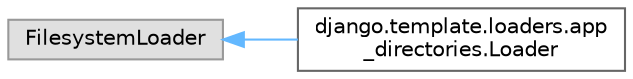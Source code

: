 digraph "Graphical Class Hierarchy"
{
 // LATEX_PDF_SIZE
  bgcolor="transparent";
  edge [fontname=Helvetica,fontsize=10,labelfontname=Helvetica,labelfontsize=10];
  node [fontname=Helvetica,fontsize=10,shape=box,height=0.2,width=0.4];
  rankdir="LR";
  Node0 [id="Node000000",label="FilesystemLoader",height=0.2,width=0.4,color="grey60", fillcolor="#E0E0E0", style="filled",tooltip=" "];
  Node0 -> Node1 [id="edge1867_Node000000_Node000001",dir="back",color="steelblue1",style="solid",tooltip=" "];
  Node1 [id="Node000001",label="django.template.loaders.app\l_directories.Loader",height=0.2,width=0.4,color="grey40", fillcolor="white", style="filled",URL="$classdjango_1_1template_1_1loaders_1_1app__directories_1_1_loader.html",tooltip=" "];
}
